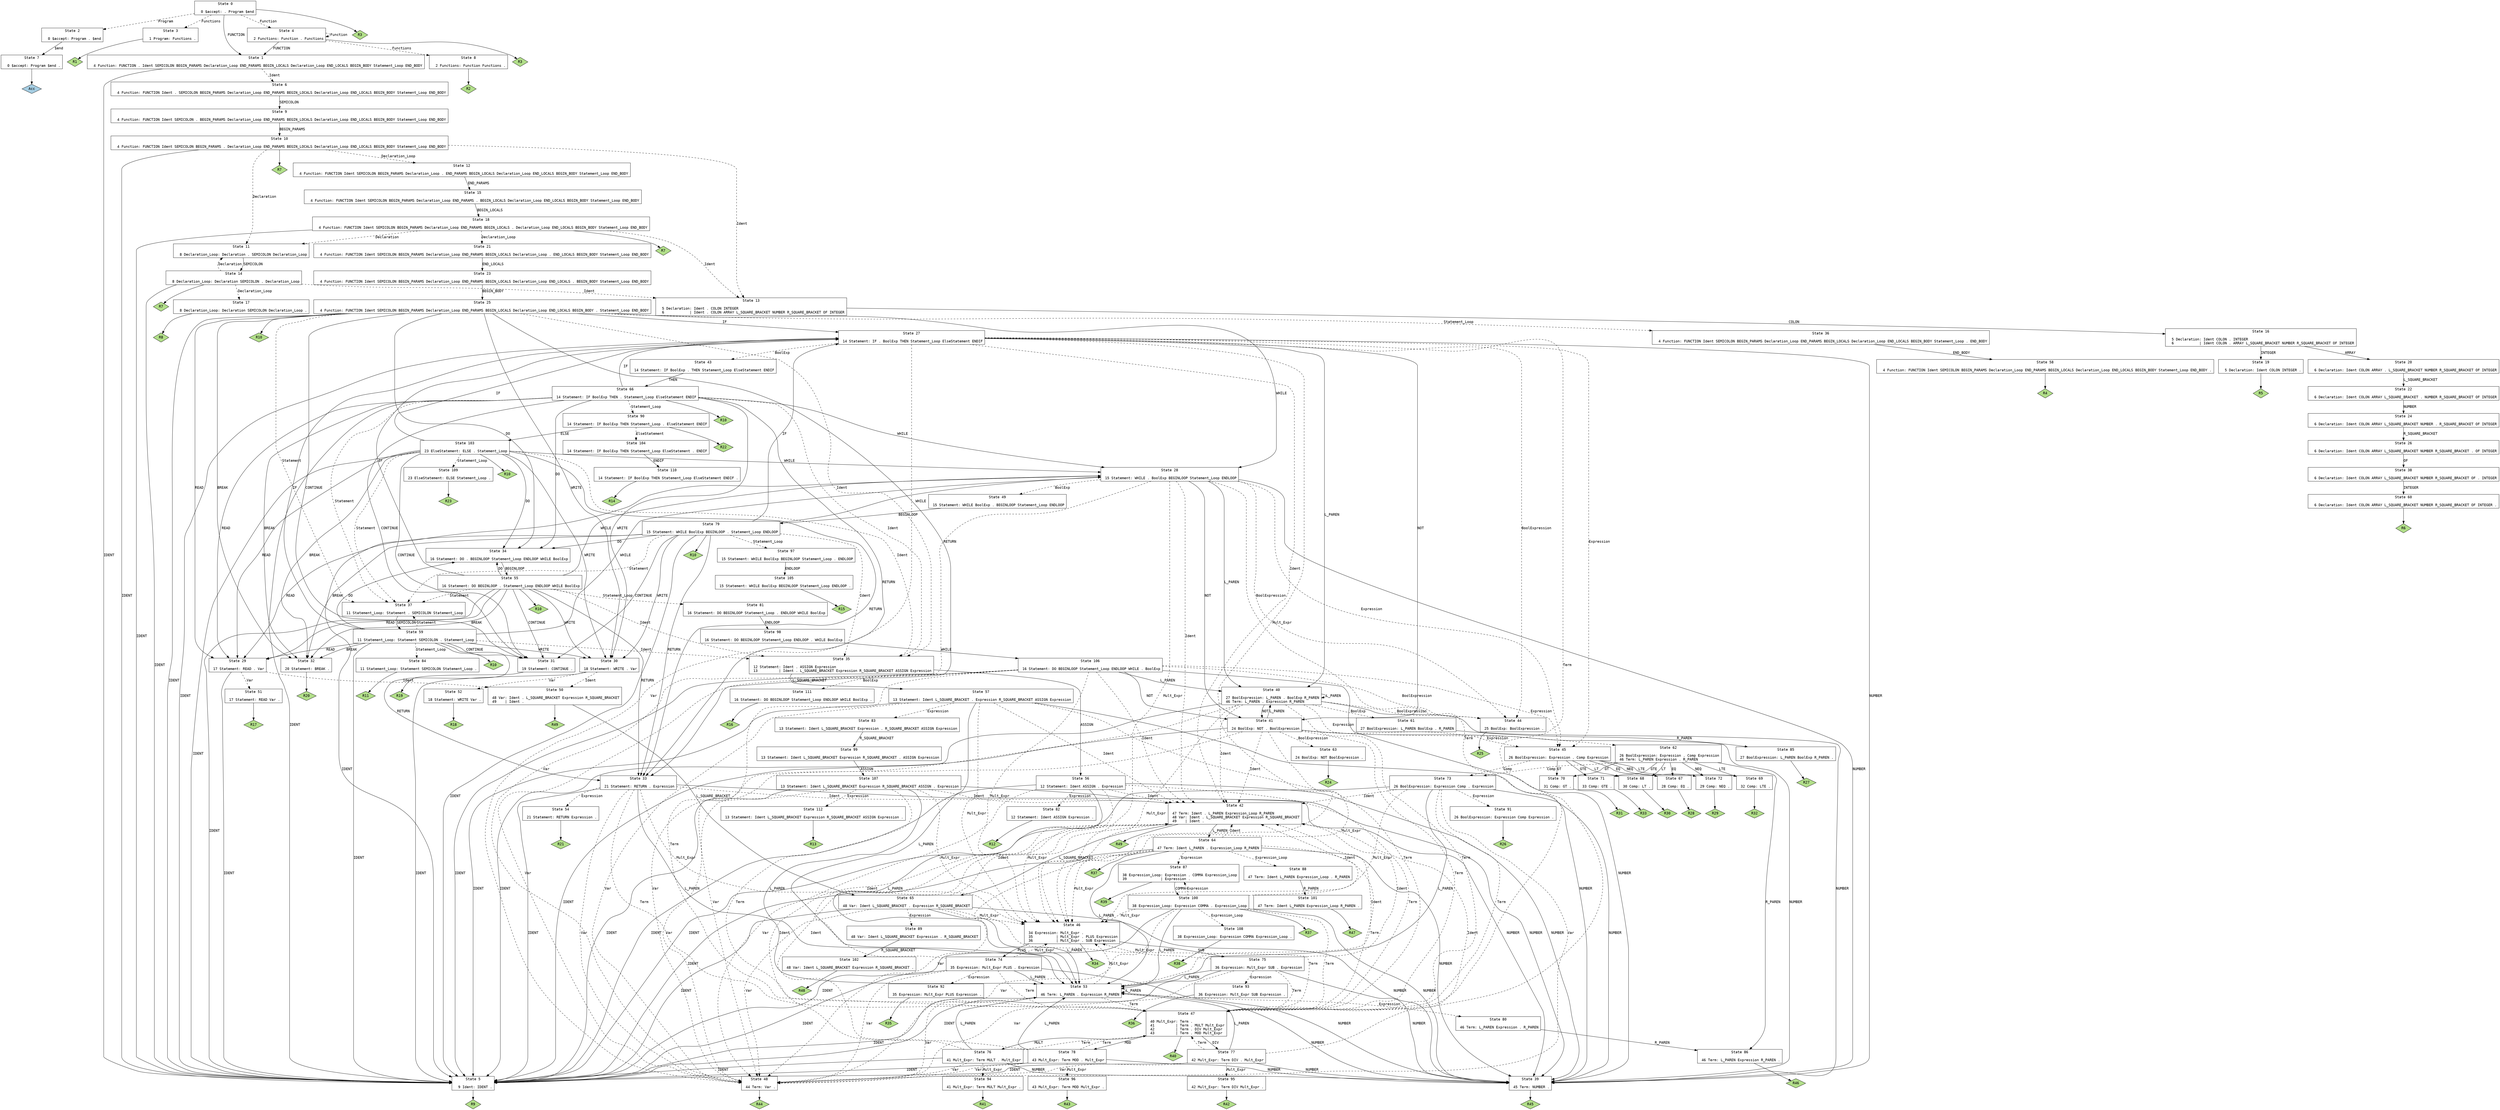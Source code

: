 // Generated by GNU Bison 3.0.4.
// Report bugs to <bug-bison@gnu.org>.
// Home page: <http://www.gnu.org/software/bison/>.

digraph "miniL.y"
{
  node [fontname = courier, shape = box, colorscheme = paired6]
  edge [fontname = courier]

  0 [label="State 0\n\l  0 $accept: . Program $end\l"]
  0 -> 1 [style=solid label="FUNCTION"]
  0 -> 2 [style=dashed label="Program"]
  0 -> 3 [style=dashed label="Functions"]
  0 -> 4 [style=dashed label="Function"]
  0 -> "0R3" [style=solid]
 "0R3" [label="R3", fillcolor=3, shape=diamond, style=filled]
  1 [label="State 1\n\l  4 Function: FUNCTION . Ident SEMICOLON BEGIN_PARAMS Declaration_Loop END_PARAMS BEGIN_LOCALS Declaration_Loop END_LOCALS BEGIN_BODY Statement_Loop END_BODY\l"]
  1 -> 5 [style=solid label="IDENT"]
  1 -> 6 [style=dashed label="Ident"]
  2 [label="State 2\n\l  0 $accept: Program . $end\l"]
  2 -> 7 [style=solid label="$end"]
  3 [label="State 3\n\l  1 Program: Functions .\l"]
  3 -> "3R1" [style=solid]
 "3R1" [label="R1", fillcolor=3, shape=diamond, style=filled]
  4 [label="State 4\n\l  2 Functions: Function . Functions\l"]
  4 -> 1 [style=solid label="FUNCTION"]
  4 -> 8 [style=dashed label="Functions"]
  4 -> 4 [style=dashed label="Function"]
  4 -> "4R3" [style=solid]
 "4R3" [label="R3", fillcolor=3, shape=diamond, style=filled]
  5 [label="State 5\n\l  9 Ident: IDENT .\l"]
  5 -> "5R9" [style=solid]
 "5R9" [label="R9", fillcolor=3, shape=diamond, style=filled]
  6 [label="State 6\n\l  4 Function: FUNCTION Ident . SEMICOLON BEGIN_PARAMS Declaration_Loop END_PARAMS BEGIN_LOCALS Declaration_Loop END_LOCALS BEGIN_BODY Statement_Loop END_BODY\l"]
  6 -> 9 [style=solid label="SEMICOLON"]
  7 [label="State 7\n\l  0 $accept: Program $end .\l"]
  7 -> "7R0" [style=solid]
 "7R0" [label="Acc", fillcolor=1, shape=diamond, style=filled]
  8 [label="State 8\n\l  2 Functions: Function Functions .\l"]
  8 -> "8R2" [style=solid]
 "8R2" [label="R2", fillcolor=3, shape=diamond, style=filled]
  9 [label="State 9\n\l  4 Function: FUNCTION Ident SEMICOLON . BEGIN_PARAMS Declaration_Loop END_PARAMS BEGIN_LOCALS Declaration_Loop END_LOCALS BEGIN_BODY Statement_Loop END_BODY\l"]
  9 -> 10 [style=solid label="BEGIN_PARAMS"]
  10 [label="State 10\n\l  4 Function: FUNCTION Ident SEMICOLON BEGIN_PARAMS . Declaration_Loop END_PARAMS BEGIN_LOCALS Declaration_Loop END_LOCALS BEGIN_BODY Statement_Loop END_BODY\l"]
  10 -> 5 [style=solid label="IDENT"]
  10 -> 11 [style=dashed label="Declaration"]
  10 -> 12 [style=dashed label="Declaration_Loop"]
  10 -> 13 [style=dashed label="Ident"]
  10 -> "10R7" [style=solid]
 "10R7" [label="R7", fillcolor=3, shape=diamond, style=filled]
  11 [label="State 11\n\l  8 Declaration_Loop: Declaration . SEMICOLON Declaration_Loop\l"]
  11 -> 14 [style=solid label="SEMICOLON"]
  12 [label="State 12\n\l  4 Function: FUNCTION Ident SEMICOLON BEGIN_PARAMS Declaration_Loop . END_PARAMS BEGIN_LOCALS Declaration_Loop END_LOCALS BEGIN_BODY Statement_Loop END_BODY\l"]
  12 -> 15 [style=solid label="END_PARAMS"]
  13 [label="State 13\n\l  5 Declaration: Ident . COLON INTEGER\l  6            | Ident . COLON ARRAY L_SQUARE_BRACKET NUMBER R_SQUARE_BRACKET OF INTEGER\l"]
  13 -> 16 [style=solid label="COLON"]
  14 [label="State 14\n\l  8 Declaration_Loop: Declaration SEMICOLON . Declaration_Loop\l"]
  14 -> 5 [style=solid label="IDENT"]
  14 -> 11 [style=dashed label="Declaration"]
  14 -> 17 [style=dashed label="Declaration_Loop"]
  14 -> 13 [style=dashed label="Ident"]
  14 -> "14R7" [style=solid]
 "14R7" [label="R7", fillcolor=3, shape=diamond, style=filled]
  15 [label="State 15\n\l  4 Function: FUNCTION Ident SEMICOLON BEGIN_PARAMS Declaration_Loop END_PARAMS . BEGIN_LOCALS Declaration_Loop END_LOCALS BEGIN_BODY Statement_Loop END_BODY\l"]
  15 -> 18 [style=solid label="BEGIN_LOCALS"]
  16 [label="State 16\n\l  5 Declaration: Ident COLON . INTEGER\l  6            | Ident COLON . ARRAY L_SQUARE_BRACKET NUMBER R_SQUARE_BRACKET OF INTEGER\l"]
  16 -> 19 [style=solid label="INTEGER"]
  16 -> 20 [style=solid label="ARRAY"]
  17 [label="State 17\n\l  8 Declaration_Loop: Declaration SEMICOLON Declaration_Loop .\l"]
  17 -> "17R8" [style=solid]
 "17R8" [label="R8", fillcolor=3, shape=diamond, style=filled]
  18 [label="State 18\n\l  4 Function: FUNCTION Ident SEMICOLON BEGIN_PARAMS Declaration_Loop END_PARAMS BEGIN_LOCALS . Declaration_Loop END_LOCALS BEGIN_BODY Statement_Loop END_BODY\l"]
  18 -> 5 [style=solid label="IDENT"]
  18 -> 11 [style=dashed label="Declaration"]
  18 -> 21 [style=dashed label="Declaration_Loop"]
  18 -> 13 [style=dashed label="Ident"]
  18 -> "18R7" [style=solid]
 "18R7" [label="R7", fillcolor=3, shape=diamond, style=filled]
  19 [label="State 19\n\l  5 Declaration: Ident COLON INTEGER .\l"]
  19 -> "19R5" [style=solid]
 "19R5" [label="R5", fillcolor=3, shape=diamond, style=filled]
  20 [label="State 20\n\l  6 Declaration: Ident COLON ARRAY . L_SQUARE_BRACKET NUMBER R_SQUARE_BRACKET OF INTEGER\l"]
  20 -> 22 [style=solid label="L_SQUARE_BRACKET"]
  21 [label="State 21\n\l  4 Function: FUNCTION Ident SEMICOLON BEGIN_PARAMS Declaration_Loop END_PARAMS BEGIN_LOCALS Declaration_Loop . END_LOCALS BEGIN_BODY Statement_Loop END_BODY\l"]
  21 -> 23 [style=solid label="END_LOCALS"]
  22 [label="State 22\n\l  6 Declaration: Ident COLON ARRAY L_SQUARE_BRACKET . NUMBER R_SQUARE_BRACKET OF INTEGER\l"]
  22 -> 24 [style=solid label="NUMBER"]
  23 [label="State 23\n\l  4 Function: FUNCTION Ident SEMICOLON BEGIN_PARAMS Declaration_Loop END_PARAMS BEGIN_LOCALS Declaration_Loop END_LOCALS . BEGIN_BODY Statement_Loop END_BODY\l"]
  23 -> 25 [style=solid label="BEGIN_BODY"]
  24 [label="State 24\n\l  6 Declaration: Ident COLON ARRAY L_SQUARE_BRACKET NUMBER . R_SQUARE_BRACKET OF INTEGER\l"]
  24 -> 26 [style=solid label="R_SQUARE_BRACKET"]
  25 [label="State 25\n\l  4 Function: FUNCTION Ident SEMICOLON BEGIN_PARAMS Declaration_Loop END_PARAMS BEGIN_LOCALS Declaration_Loop END_LOCALS BEGIN_BODY . Statement_Loop END_BODY\l"]
  25 -> 5 [style=solid label="IDENT"]
  25 -> 27 [style=solid label="IF"]
  25 -> 28 [style=solid label="WHILE"]
  25 -> 29 [style=solid label="READ"]
  25 -> 30 [style=solid label="WRITE"]
  25 -> 31 [style=solid label="CONTINUE"]
  25 -> 32 [style=solid label="BREAK"]
  25 -> 33 [style=solid label="RETURN"]
  25 -> 34 [style=solid label="DO"]
  25 -> 35 [style=dashed label="Ident"]
  25 -> 36 [style=dashed label="Statement_Loop"]
  25 -> 37 [style=dashed label="Statement"]
  25 -> "25R10" [style=solid]
 "25R10" [label="R10", fillcolor=3, shape=diamond, style=filled]
  26 [label="State 26\n\l  6 Declaration: Ident COLON ARRAY L_SQUARE_BRACKET NUMBER R_SQUARE_BRACKET . OF INTEGER\l"]
  26 -> 38 [style=solid label="OF"]
  27 [label="State 27\n\l 14 Statement: IF . BoolExp THEN Statement_Loop ElseStatement ENDIF\l"]
  27 -> 5 [style=solid label="IDENT"]
  27 -> 39 [style=solid label="NUMBER"]
  27 -> 40 [style=solid label="L_PAREN"]
  27 -> 41 [style=solid label="NOT"]
  27 -> 42 [style=dashed label="Ident"]
  27 -> 43 [style=dashed label="BoolExp"]
  27 -> 44 [style=dashed label="BoolExpression"]
  27 -> 45 [style=dashed label="Expression"]
  27 -> 46 [style=dashed label="Mult_Expr"]
  27 -> 47 [style=dashed label="Term"]
  27 -> 48 [style=dashed label="Var"]
  28 [label="State 28\n\l 15 Statement: WHILE . BoolExp BEGINLOOP Statement_Loop ENDLOOP\l"]
  28 -> 5 [style=solid label="IDENT"]
  28 -> 39 [style=solid label="NUMBER"]
  28 -> 40 [style=solid label="L_PAREN"]
  28 -> 41 [style=solid label="NOT"]
  28 -> 42 [style=dashed label="Ident"]
  28 -> 49 [style=dashed label="BoolExp"]
  28 -> 44 [style=dashed label="BoolExpression"]
  28 -> 45 [style=dashed label="Expression"]
  28 -> 46 [style=dashed label="Mult_Expr"]
  28 -> 47 [style=dashed label="Term"]
  28 -> 48 [style=dashed label="Var"]
  29 [label="State 29\n\l 17 Statement: READ . Var\l"]
  29 -> 5 [style=solid label="IDENT"]
  29 -> 50 [style=dashed label="Ident"]
  29 -> 51 [style=dashed label="Var"]
  30 [label="State 30\n\l 18 Statement: WRITE . Var\l"]
  30 -> 5 [style=solid label="IDENT"]
  30 -> 50 [style=dashed label="Ident"]
  30 -> 52 [style=dashed label="Var"]
  31 [label="State 31\n\l 19 Statement: CONTINUE .\l"]
  31 -> "31R19" [style=solid]
 "31R19" [label="R19", fillcolor=3, shape=diamond, style=filled]
  32 [label="State 32\n\l 20 Statement: BREAK .\l"]
  32 -> "32R20" [style=solid]
 "32R20" [label="R20", fillcolor=3, shape=diamond, style=filled]
  33 [label="State 33\n\l 21 Statement: RETURN . Expression\l"]
  33 -> 5 [style=solid label="IDENT"]
  33 -> 39 [style=solid label="NUMBER"]
  33 -> 53 [style=solid label="L_PAREN"]
  33 -> 42 [style=dashed label="Ident"]
  33 -> 54 [style=dashed label="Expression"]
  33 -> 46 [style=dashed label="Mult_Expr"]
  33 -> 47 [style=dashed label="Term"]
  33 -> 48 [style=dashed label="Var"]
  34 [label="State 34\n\l 16 Statement: DO . BEGINLOOP Statement_Loop ENDLOOP WHILE BoolExp\l"]
  34 -> 55 [style=solid label="BEGINLOOP"]
  35 [label="State 35\n\l 12 Statement: Ident . ASSIGN Expression\l 13          | Ident . L_SQUARE_BRACKET Expression R_SQUARE_BRACKET ASSIGN Expression\l"]
  35 -> 56 [style=solid label="ASSIGN"]
  35 -> 57 [style=solid label="L_SQUARE_BRACKET"]
  36 [label="State 36\n\l  4 Function: FUNCTION Ident SEMICOLON BEGIN_PARAMS Declaration_Loop END_PARAMS BEGIN_LOCALS Declaration_Loop END_LOCALS BEGIN_BODY Statement_Loop . END_BODY\l"]
  36 -> 58 [style=solid label="END_BODY"]
  37 [label="State 37\n\l 11 Statement_Loop: Statement . SEMICOLON Statement_Loop\l"]
  37 -> 59 [style=solid label="SEMICOLON"]
  38 [label="State 38\n\l  6 Declaration: Ident COLON ARRAY L_SQUARE_BRACKET NUMBER R_SQUARE_BRACKET OF . INTEGER\l"]
  38 -> 60 [style=solid label="INTEGER"]
  39 [label="State 39\n\l 45 Term: NUMBER .\l"]
  39 -> "39R45" [style=solid]
 "39R45" [label="R45", fillcolor=3, shape=diamond, style=filled]
  40 [label="State 40\n\l 27 BoolExpression: L_PAREN . BoolExp R_PAREN\l 46 Term: L_PAREN . Expression R_PAREN\l"]
  40 -> 5 [style=solid label="IDENT"]
  40 -> 39 [style=solid label="NUMBER"]
  40 -> 40 [style=solid label="L_PAREN"]
  40 -> 41 [style=solid label="NOT"]
  40 -> 42 [style=dashed label="Ident"]
  40 -> 61 [style=dashed label="BoolExp"]
  40 -> 44 [style=dashed label="BoolExpression"]
  40 -> 62 [style=dashed label="Expression"]
  40 -> 46 [style=dashed label="Mult_Expr"]
  40 -> 47 [style=dashed label="Term"]
  40 -> 48 [style=dashed label="Var"]
  41 [label="State 41\n\l 24 BoolExp: NOT . BoolExpression\l"]
  41 -> 5 [style=solid label="IDENT"]
  41 -> 39 [style=solid label="NUMBER"]
  41 -> 40 [style=solid label="L_PAREN"]
  41 -> 42 [style=dashed label="Ident"]
  41 -> 63 [style=dashed label="BoolExpression"]
  41 -> 45 [style=dashed label="Expression"]
  41 -> 46 [style=dashed label="Mult_Expr"]
  41 -> 47 [style=dashed label="Term"]
  41 -> 48 [style=dashed label="Var"]
  42 [label="State 42\n\l 47 Term: Ident . L_PAREN Expression_Loop R_PAREN\l 48 Var: Ident . L_SQUARE_BRACKET Expression R_SQUARE_BRACKET\l 49    | Ident .\l"]
  42 -> 64 [style=solid label="L_PAREN"]
  42 -> 65 [style=solid label="L_SQUARE_BRACKET"]
  42 -> "42R49" [style=solid]
 "42R49" [label="R49", fillcolor=3, shape=diamond, style=filled]
  43 [label="State 43\n\l 14 Statement: IF BoolExp . THEN Statement_Loop ElseStatement ENDIF\l"]
  43 -> 66 [style=solid label="THEN"]
  44 [label="State 44\n\l 25 BoolExp: BoolExpression .\l"]
  44 -> "44R25" [style=solid]
 "44R25" [label="R25", fillcolor=3, shape=diamond, style=filled]
  45 [label="State 45\n\l 26 BoolExpression: Expression . Comp Expression\l"]
  45 -> 67 [style=solid label="EQ"]
  45 -> 68 [style=solid label="LT"]
  45 -> 69 [style=solid label="LTE"]
  45 -> 70 [style=solid label="GT"]
  45 -> 71 [style=solid label="GTE"]
  45 -> 72 [style=solid label="NEQ"]
  45 -> 73 [style=dashed label="Comp"]
  46 [label="State 46\n\l 34 Expression: Mult_Expr .\l 35           | Mult_Expr . PLUS Expression\l 36           | Mult_Expr . SUB Expression\l"]
  46 -> 74 [style=solid label="PLUS"]
  46 -> 75 [style=solid label="SUB"]
  46 -> "46R34" [style=solid]
 "46R34" [label="R34", fillcolor=3, shape=diamond, style=filled]
  47 [label="State 47\n\l 40 Mult_Expr: Term .\l 41          | Term . MULT Mult_Expr\l 42          | Term . DIV Mult_Expr\l 43          | Term . MOD Mult_Expr\l"]
  47 -> 76 [style=solid label="MULT"]
  47 -> 77 [style=solid label="DIV"]
  47 -> 78 [style=solid label="MOD"]
  47 -> "47R40" [style=solid]
 "47R40" [label="R40", fillcolor=3, shape=diamond, style=filled]
  48 [label="State 48\n\l 44 Term: Var .\l"]
  48 -> "48R44" [style=solid]
 "48R44" [label="R44", fillcolor=3, shape=diamond, style=filled]
  49 [label="State 49\n\l 15 Statement: WHILE BoolExp . BEGINLOOP Statement_Loop ENDLOOP\l"]
  49 -> 79 [style=solid label="BEGINLOOP"]
  50 [label="State 50\n\l 48 Var: Ident . L_SQUARE_BRACKET Expression R_SQUARE_BRACKET\l 49    | Ident .\l"]
  50 -> 65 [style=solid label="L_SQUARE_BRACKET"]
  50 -> "50R49" [style=solid]
 "50R49" [label="R49", fillcolor=3, shape=diamond, style=filled]
  51 [label="State 51\n\l 17 Statement: READ Var .\l"]
  51 -> "51R17" [style=solid]
 "51R17" [label="R17", fillcolor=3, shape=diamond, style=filled]
  52 [label="State 52\n\l 18 Statement: WRITE Var .\l"]
  52 -> "52R18" [style=solid]
 "52R18" [label="R18", fillcolor=3, shape=diamond, style=filled]
  53 [label="State 53\n\l 46 Term: L_PAREN . Expression R_PAREN\l"]
  53 -> 5 [style=solid label="IDENT"]
  53 -> 39 [style=solid label="NUMBER"]
  53 -> 53 [style=solid label="L_PAREN"]
  53 -> 42 [style=dashed label="Ident"]
  53 -> 80 [style=dashed label="Expression"]
  53 -> 46 [style=dashed label="Mult_Expr"]
  53 -> 47 [style=dashed label="Term"]
  53 -> 48 [style=dashed label="Var"]
  54 [label="State 54\n\l 21 Statement: RETURN Expression .\l"]
  54 -> "54R21" [style=solid]
 "54R21" [label="R21", fillcolor=3, shape=diamond, style=filled]
  55 [label="State 55\n\l 16 Statement: DO BEGINLOOP . Statement_Loop ENDLOOP WHILE BoolExp\l"]
  55 -> 5 [style=solid label="IDENT"]
  55 -> 27 [style=solid label="IF"]
  55 -> 28 [style=solid label="WHILE"]
  55 -> 29 [style=solid label="READ"]
  55 -> 30 [style=solid label="WRITE"]
  55 -> 31 [style=solid label="CONTINUE"]
  55 -> 32 [style=solid label="BREAK"]
  55 -> 33 [style=solid label="RETURN"]
  55 -> 34 [style=solid label="DO"]
  55 -> 35 [style=dashed label="Ident"]
  55 -> 81 [style=dashed label="Statement_Loop"]
  55 -> 37 [style=dashed label="Statement"]
  55 -> "55R10" [style=solid]
 "55R10" [label="R10", fillcolor=3, shape=diamond, style=filled]
  56 [label="State 56\n\l 12 Statement: Ident ASSIGN . Expression\l"]
  56 -> 5 [style=solid label="IDENT"]
  56 -> 39 [style=solid label="NUMBER"]
  56 -> 53 [style=solid label="L_PAREN"]
  56 -> 42 [style=dashed label="Ident"]
  56 -> 82 [style=dashed label="Expression"]
  56 -> 46 [style=dashed label="Mult_Expr"]
  56 -> 47 [style=dashed label="Term"]
  56 -> 48 [style=dashed label="Var"]
  57 [label="State 57\n\l 13 Statement: Ident L_SQUARE_BRACKET . Expression R_SQUARE_BRACKET ASSIGN Expression\l"]
  57 -> 5 [style=solid label="IDENT"]
  57 -> 39 [style=solid label="NUMBER"]
  57 -> 53 [style=solid label="L_PAREN"]
  57 -> 42 [style=dashed label="Ident"]
  57 -> 83 [style=dashed label="Expression"]
  57 -> 46 [style=dashed label="Mult_Expr"]
  57 -> 47 [style=dashed label="Term"]
  57 -> 48 [style=dashed label="Var"]
  58 [label="State 58\n\l  4 Function: FUNCTION Ident SEMICOLON BEGIN_PARAMS Declaration_Loop END_PARAMS BEGIN_LOCALS Declaration_Loop END_LOCALS BEGIN_BODY Statement_Loop END_BODY .\l"]
  58 -> "58R4" [style=solid]
 "58R4" [label="R4", fillcolor=3, shape=diamond, style=filled]
  59 [label="State 59\n\l 11 Statement_Loop: Statement SEMICOLON . Statement_Loop\l"]
  59 -> 5 [style=solid label="IDENT"]
  59 -> 27 [style=solid label="IF"]
  59 -> 28 [style=solid label="WHILE"]
  59 -> 29 [style=solid label="READ"]
  59 -> 30 [style=solid label="WRITE"]
  59 -> 31 [style=solid label="CONTINUE"]
  59 -> 32 [style=solid label="BREAK"]
  59 -> 33 [style=solid label="RETURN"]
  59 -> 34 [style=solid label="DO"]
  59 -> 35 [style=dashed label="Ident"]
  59 -> 84 [style=dashed label="Statement_Loop"]
  59 -> 37 [style=dashed label="Statement"]
  59 -> "59R10" [style=solid]
 "59R10" [label="R10", fillcolor=3, shape=diamond, style=filled]
  60 [label="State 60\n\l  6 Declaration: Ident COLON ARRAY L_SQUARE_BRACKET NUMBER R_SQUARE_BRACKET OF INTEGER .\l"]
  60 -> "60R6" [style=solid]
 "60R6" [label="R6", fillcolor=3, shape=diamond, style=filled]
  61 [label="State 61\n\l 27 BoolExpression: L_PAREN BoolExp . R_PAREN\l"]
  61 -> 85 [style=solid label="R_PAREN"]
  62 [label="State 62\n\l 26 BoolExpression: Expression . Comp Expression\l 46 Term: L_PAREN Expression . R_PAREN\l"]
  62 -> 67 [style=solid label="EQ"]
  62 -> 86 [style=solid label="R_PAREN"]
  62 -> 68 [style=solid label="LT"]
  62 -> 69 [style=solid label="LTE"]
  62 -> 70 [style=solid label="GT"]
  62 -> 71 [style=solid label="GTE"]
  62 -> 72 [style=solid label="NEQ"]
  62 -> 73 [style=dashed label="Comp"]
  63 [label="State 63\n\l 24 BoolExp: NOT BoolExpression .\l"]
  63 -> "63R24" [style=solid]
 "63R24" [label="R24", fillcolor=3, shape=diamond, style=filled]
  64 [label="State 64\n\l 47 Term: Ident L_PAREN . Expression_Loop R_PAREN\l"]
  64 -> 5 [style=solid label="IDENT"]
  64 -> 39 [style=solid label="NUMBER"]
  64 -> 53 [style=solid label="L_PAREN"]
  64 -> 42 [style=dashed label="Ident"]
  64 -> 87 [style=dashed label="Expression"]
  64 -> 88 [style=dashed label="Expression_Loop"]
  64 -> 46 [style=dashed label="Mult_Expr"]
  64 -> 47 [style=dashed label="Term"]
  64 -> 48 [style=dashed label="Var"]
  64 -> "64R37" [style=solid]
 "64R37" [label="R37", fillcolor=3, shape=diamond, style=filled]
  65 [label="State 65\n\l 48 Var: Ident L_SQUARE_BRACKET . Expression R_SQUARE_BRACKET\l"]
  65 -> 5 [style=solid label="IDENT"]
  65 -> 39 [style=solid label="NUMBER"]
  65 -> 53 [style=solid label="L_PAREN"]
  65 -> 42 [style=dashed label="Ident"]
  65 -> 89 [style=dashed label="Expression"]
  65 -> 46 [style=dashed label="Mult_Expr"]
  65 -> 47 [style=dashed label="Term"]
  65 -> 48 [style=dashed label="Var"]
  66 [label="State 66\n\l 14 Statement: IF BoolExp THEN . Statement_Loop ElseStatement ENDIF\l"]
  66 -> 5 [style=solid label="IDENT"]
  66 -> 27 [style=solid label="IF"]
  66 -> 28 [style=solid label="WHILE"]
  66 -> 29 [style=solid label="READ"]
  66 -> 30 [style=solid label="WRITE"]
  66 -> 31 [style=solid label="CONTINUE"]
  66 -> 32 [style=solid label="BREAK"]
  66 -> 33 [style=solid label="RETURN"]
  66 -> 34 [style=solid label="DO"]
  66 -> 35 [style=dashed label="Ident"]
  66 -> 90 [style=dashed label="Statement_Loop"]
  66 -> 37 [style=dashed label="Statement"]
  66 -> "66R10" [style=solid]
 "66R10" [label="R10", fillcolor=3, shape=diamond, style=filled]
  67 [label="State 67\n\l 28 Comp: EQ .\l"]
  67 -> "67R28" [style=solid]
 "67R28" [label="R28", fillcolor=3, shape=diamond, style=filled]
  68 [label="State 68\n\l 30 Comp: LT .\l"]
  68 -> "68R30" [style=solid]
 "68R30" [label="R30", fillcolor=3, shape=diamond, style=filled]
  69 [label="State 69\n\l 32 Comp: LTE .\l"]
  69 -> "69R32" [style=solid]
 "69R32" [label="R32", fillcolor=3, shape=diamond, style=filled]
  70 [label="State 70\n\l 31 Comp: GT .\l"]
  70 -> "70R31" [style=solid]
 "70R31" [label="R31", fillcolor=3, shape=diamond, style=filled]
  71 [label="State 71\n\l 33 Comp: GTE .\l"]
  71 -> "71R33" [style=solid]
 "71R33" [label="R33", fillcolor=3, shape=diamond, style=filled]
  72 [label="State 72\n\l 29 Comp: NEQ .\l"]
  72 -> "72R29" [style=solid]
 "72R29" [label="R29", fillcolor=3, shape=diamond, style=filled]
  73 [label="State 73\n\l 26 BoolExpression: Expression Comp . Expression\l"]
  73 -> 5 [style=solid label="IDENT"]
  73 -> 39 [style=solid label="NUMBER"]
  73 -> 53 [style=solid label="L_PAREN"]
  73 -> 42 [style=dashed label="Ident"]
  73 -> 91 [style=dashed label="Expression"]
  73 -> 46 [style=dashed label="Mult_Expr"]
  73 -> 47 [style=dashed label="Term"]
  73 -> 48 [style=dashed label="Var"]
  74 [label="State 74\n\l 35 Expression: Mult_Expr PLUS . Expression\l"]
  74 -> 5 [style=solid label="IDENT"]
  74 -> 39 [style=solid label="NUMBER"]
  74 -> 53 [style=solid label="L_PAREN"]
  74 -> 42 [style=dashed label="Ident"]
  74 -> 92 [style=dashed label="Expression"]
  74 -> 46 [style=dashed label="Mult_Expr"]
  74 -> 47 [style=dashed label="Term"]
  74 -> 48 [style=dashed label="Var"]
  75 [label="State 75\n\l 36 Expression: Mult_Expr SUB . Expression\l"]
  75 -> 5 [style=solid label="IDENT"]
  75 -> 39 [style=solid label="NUMBER"]
  75 -> 53 [style=solid label="L_PAREN"]
  75 -> 42 [style=dashed label="Ident"]
  75 -> 93 [style=dashed label="Expression"]
  75 -> 46 [style=dashed label="Mult_Expr"]
  75 -> 47 [style=dashed label="Term"]
  75 -> 48 [style=dashed label="Var"]
  76 [label="State 76\n\l 41 Mult_Expr: Term MULT . Mult_Expr\l"]
  76 -> 5 [style=solid label="IDENT"]
  76 -> 39 [style=solid label="NUMBER"]
  76 -> 53 [style=solid label="L_PAREN"]
  76 -> 42 [style=dashed label="Ident"]
  76 -> 94 [style=dashed label="Mult_Expr"]
  76 -> 47 [style=dashed label="Term"]
  76 -> 48 [style=dashed label="Var"]
  77 [label="State 77\n\l 42 Mult_Expr: Term DIV . Mult_Expr\l"]
  77 -> 5 [style=solid label="IDENT"]
  77 -> 39 [style=solid label="NUMBER"]
  77 -> 53 [style=solid label="L_PAREN"]
  77 -> 42 [style=dashed label="Ident"]
  77 -> 95 [style=dashed label="Mult_Expr"]
  77 -> 47 [style=dashed label="Term"]
  77 -> 48 [style=dashed label="Var"]
  78 [label="State 78\n\l 43 Mult_Expr: Term MOD . Mult_Expr\l"]
  78 -> 5 [style=solid label="IDENT"]
  78 -> 39 [style=solid label="NUMBER"]
  78 -> 53 [style=solid label="L_PAREN"]
  78 -> 42 [style=dashed label="Ident"]
  78 -> 96 [style=dashed label="Mult_Expr"]
  78 -> 47 [style=dashed label="Term"]
  78 -> 48 [style=dashed label="Var"]
  79 [label="State 79\n\l 15 Statement: WHILE BoolExp BEGINLOOP . Statement_Loop ENDLOOP\l"]
  79 -> 5 [style=solid label="IDENT"]
  79 -> 27 [style=solid label="IF"]
  79 -> 28 [style=solid label="WHILE"]
  79 -> 29 [style=solid label="READ"]
  79 -> 30 [style=solid label="WRITE"]
  79 -> 31 [style=solid label="CONTINUE"]
  79 -> 32 [style=solid label="BREAK"]
  79 -> 33 [style=solid label="RETURN"]
  79 -> 34 [style=solid label="DO"]
  79 -> 35 [style=dashed label="Ident"]
  79 -> 97 [style=dashed label="Statement_Loop"]
  79 -> 37 [style=dashed label="Statement"]
  79 -> "79R10" [style=solid]
 "79R10" [label="R10", fillcolor=3, shape=diamond, style=filled]
  80 [label="State 80\n\l 46 Term: L_PAREN Expression . R_PAREN\l"]
  80 -> 86 [style=solid label="R_PAREN"]
  81 [label="State 81\n\l 16 Statement: DO BEGINLOOP Statement_Loop . ENDLOOP WHILE BoolExp\l"]
  81 -> 98 [style=solid label="ENDLOOP"]
  82 [label="State 82\n\l 12 Statement: Ident ASSIGN Expression .\l"]
  82 -> "82R12" [style=solid]
 "82R12" [label="R12", fillcolor=3, shape=diamond, style=filled]
  83 [label="State 83\n\l 13 Statement: Ident L_SQUARE_BRACKET Expression . R_SQUARE_BRACKET ASSIGN Expression\l"]
  83 -> 99 [style=solid label="R_SQUARE_BRACKET"]
  84 [label="State 84\n\l 11 Statement_Loop: Statement SEMICOLON Statement_Loop .\l"]
  84 -> "84R11" [style=solid]
 "84R11" [label="R11", fillcolor=3, shape=diamond, style=filled]
  85 [label="State 85\n\l 27 BoolExpression: L_PAREN BoolExp R_PAREN .\l"]
  85 -> "85R27" [style=solid]
 "85R27" [label="R27", fillcolor=3, shape=diamond, style=filled]
  86 [label="State 86\n\l 46 Term: L_PAREN Expression R_PAREN .\l"]
  86 -> "86R46" [style=solid]
 "86R46" [label="R46", fillcolor=3, shape=diamond, style=filled]
  87 [label="State 87\n\l 38 Expression_Loop: Expression . COMMA Expression_Loop\l 39                | Expression .\l"]
  87 -> 100 [style=solid label="COMMA"]
  87 -> "87R39" [style=solid]
 "87R39" [label="R39", fillcolor=3, shape=diamond, style=filled]
  88 [label="State 88\n\l 47 Term: Ident L_PAREN Expression_Loop . R_PAREN\l"]
  88 -> 101 [style=solid label="R_PAREN"]
  89 [label="State 89\n\l 48 Var: Ident L_SQUARE_BRACKET Expression . R_SQUARE_BRACKET\l"]
  89 -> 102 [style=solid label="R_SQUARE_BRACKET"]
  90 [label="State 90\n\l 14 Statement: IF BoolExp THEN Statement_Loop . ElseStatement ENDIF\l"]
  90 -> 103 [style=solid label="ELSE"]
  90 -> 104 [style=dashed label="ElseStatement"]
  90 -> "90R22" [style=solid]
 "90R22" [label="R22", fillcolor=3, shape=diamond, style=filled]
  91 [label="State 91\n\l 26 BoolExpression: Expression Comp Expression .\l"]
  91 -> "91R26" [style=solid]
 "91R26" [label="R26", fillcolor=3, shape=diamond, style=filled]
  92 [label="State 92\n\l 35 Expression: Mult_Expr PLUS Expression .\l"]
  92 -> "92R35" [style=solid]
 "92R35" [label="R35", fillcolor=3, shape=diamond, style=filled]
  93 [label="State 93\n\l 36 Expression: Mult_Expr SUB Expression .\l"]
  93 -> "93R36" [style=solid]
 "93R36" [label="R36", fillcolor=3, shape=diamond, style=filled]
  94 [label="State 94\n\l 41 Mult_Expr: Term MULT Mult_Expr .\l"]
  94 -> "94R41" [style=solid]
 "94R41" [label="R41", fillcolor=3, shape=diamond, style=filled]
  95 [label="State 95\n\l 42 Mult_Expr: Term DIV Mult_Expr .\l"]
  95 -> "95R42" [style=solid]
 "95R42" [label="R42", fillcolor=3, shape=diamond, style=filled]
  96 [label="State 96\n\l 43 Mult_Expr: Term MOD Mult_Expr .\l"]
  96 -> "96R43" [style=solid]
 "96R43" [label="R43", fillcolor=3, shape=diamond, style=filled]
  97 [label="State 97\n\l 15 Statement: WHILE BoolExp BEGINLOOP Statement_Loop . ENDLOOP\l"]
  97 -> 105 [style=solid label="ENDLOOP"]
  98 [label="State 98\n\l 16 Statement: DO BEGINLOOP Statement_Loop ENDLOOP . WHILE BoolExp\l"]
  98 -> 106 [style=solid label="WHILE"]
  99 [label="State 99\n\l 13 Statement: Ident L_SQUARE_BRACKET Expression R_SQUARE_BRACKET . ASSIGN Expression\l"]
  99 -> 107 [style=solid label="ASSIGN"]
  100 [label="State 100\n\l 38 Expression_Loop: Expression COMMA . Expression_Loop\l"]
  100 -> 5 [style=solid label="IDENT"]
  100 -> 39 [style=solid label="NUMBER"]
  100 -> 53 [style=solid label="L_PAREN"]
  100 -> 42 [style=dashed label="Ident"]
  100 -> 87 [style=dashed label="Expression"]
  100 -> 108 [style=dashed label="Expression_Loop"]
  100 -> 46 [style=dashed label="Mult_Expr"]
  100 -> 47 [style=dashed label="Term"]
  100 -> 48 [style=dashed label="Var"]
  100 -> "100R37" [style=solid]
 "100R37" [label="R37", fillcolor=3, shape=diamond, style=filled]
  101 [label="State 101\n\l 47 Term: Ident L_PAREN Expression_Loop R_PAREN .\l"]
  101 -> "101R47" [style=solid]
 "101R47" [label="R47", fillcolor=3, shape=diamond, style=filled]
  102 [label="State 102\n\l 48 Var: Ident L_SQUARE_BRACKET Expression R_SQUARE_BRACKET .\l"]
  102 -> "102R48" [style=solid]
 "102R48" [label="R48", fillcolor=3, shape=diamond, style=filled]
  103 [label="State 103\n\l 23 ElseStatement: ELSE . Statement_Loop\l"]
  103 -> 5 [style=solid label="IDENT"]
  103 -> 27 [style=solid label="IF"]
  103 -> 28 [style=solid label="WHILE"]
  103 -> 29 [style=solid label="READ"]
  103 -> 30 [style=solid label="WRITE"]
  103 -> 31 [style=solid label="CONTINUE"]
  103 -> 32 [style=solid label="BREAK"]
  103 -> 33 [style=solid label="RETURN"]
  103 -> 34 [style=solid label="DO"]
  103 -> 35 [style=dashed label="Ident"]
  103 -> 109 [style=dashed label="Statement_Loop"]
  103 -> 37 [style=dashed label="Statement"]
  103 -> "103R10" [style=solid]
 "103R10" [label="R10", fillcolor=3, shape=diamond, style=filled]
  104 [label="State 104\n\l 14 Statement: IF BoolExp THEN Statement_Loop ElseStatement . ENDIF\l"]
  104 -> 110 [style=solid label="ENDIF"]
  105 [label="State 105\n\l 15 Statement: WHILE BoolExp BEGINLOOP Statement_Loop ENDLOOP .\l"]
  105 -> "105R15" [style=solid]
 "105R15" [label="R15", fillcolor=3, shape=diamond, style=filled]
  106 [label="State 106\n\l 16 Statement: DO BEGINLOOP Statement_Loop ENDLOOP WHILE . BoolExp\l"]
  106 -> 5 [style=solid label="IDENT"]
  106 -> 39 [style=solid label="NUMBER"]
  106 -> 40 [style=solid label="L_PAREN"]
  106 -> 41 [style=solid label="NOT"]
  106 -> 42 [style=dashed label="Ident"]
  106 -> 111 [style=dashed label="BoolExp"]
  106 -> 44 [style=dashed label="BoolExpression"]
  106 -> 45 [style=dashed label="Expression"]
  106 -> 46 [style=dashed label="Mult_Expr"]
  106 -> 47 [style=dashed label="Term"]
  106 -> 48 [style=dashed label="Var"]
  107 [label="State 107\n\l 13 Statement: Ident L_SQUARE_BRACKET Expression R_SQUARE_BRACKET ASSIGN . Expression\l"]
  107 -> 5 [style=solid label="IDENT"]
  107 -> 39 [style=solid label="NUMBER"]
  107 -> 53 [style=solid label="L_PAREN"]
  107 -> 42 [style=dashed label="Ident"]
  107 -> 112 [style=dashed label="Expression"]
  107 -> 46 [style=dashed label="Mult_Expr"]
  107 -> 47 [style=dashed label="Term"]
  107 -> 48 [style=dashed label="Var"]
  108 [label="State 108\n\l 38 Expression_Loop: Expression COMMA Expression_Loop .\l"]
  108 -> "108R38" [style=solid]
 "108R38" [label="R38", fillcolor=3, shape=diamond, style=filled]
  109 [label="State 109\n\l 23 ElseStatement: ELSE Statement_Loop .\l"]
  109 -> "109R23" [style=solid]
 "109R23" [label="R23", fillcolor=3, shape=diamond, style=filled]
  110 [label="State 110\n\l 14 Statement: IF BoolExp THEN Statement_Loop ElseStatement ENDIF .\l"]
  110 -> "110R14" [style=solid]
 "110R14" [label="R14", fillcolor=3, shape=diamond, style=filled]
  111 [label="State 111\n\l 16 Statement: DO BEGINLOOP Statement_Loop ENDLOOP WHILE BoolExp .\l"]
  111 -> "111R16" [style=solid]
 "111R16" [label="R16", fillcolor=3, shape=diamond, style=filled]
  112 [label="State 112\n\l 13 Statement: Ident L_SQUARE_BRACKET Expression R_SQUARE_BRACKET ASSIGN Expression .\l"]
  112 -> "112R13" [style=solid]
 "112R13" [label="R13", fillcolor=3, shape=diamond, style=filled]
}
